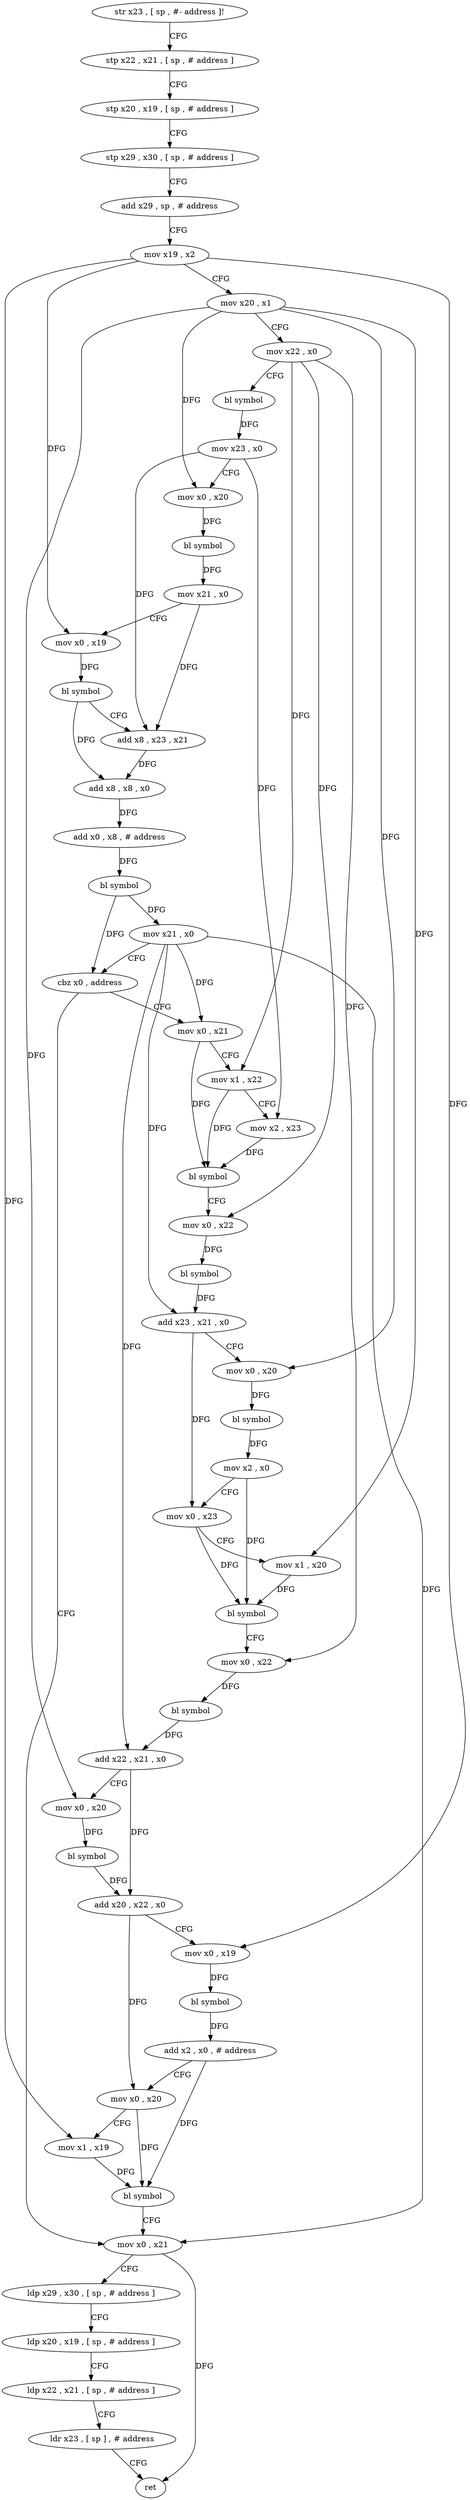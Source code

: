 digraph "func" {
"75100" [label = "str x23 , [ sp , #- address ]!" ]
"75104" [label = "stp x22 , x21 , [ sp , # address ]" ]
"75108" [label = "stp x20 , x19 , [ sp , # address ]" ]
"75112" [label = "stp x29 , x30 , [ sp , # address ]" ]
"75116" [label = "add x29 , sp , # address" ]
"75120" [label = "mov x19 , x2" ]
"75124" [label = "mov x20 , x1" ]
"75128" [label = "mov x22 , x0" ]
"75132" [label = "bl symbol" ]
"75136" [label = "mov x23 , x0" ]
"75140" [label = "mov x0 , x20" ]
"75144" [label = "bl symbol" ]
"75148" [label = "mov x21 , x0" ]
"75152" [label = "mov x0 , x19" ]
"75156" [label = "bl symbol" ]
"75160" [label = "add x8 , x23 , x21" ]
"75164" [label = "add x8 , x8 , x0" ]
"75168" [label = "add x0 , x8 , # address" ]
"75172" [label = "bl symbol" ]
"75176" [label = "mov x21 , x0" ]
"75180" [label = "cbz x0 , address" ]
"75284" [label = "mov x0 , x21" ]
"75184" [label = "mov x0 , x21" ]
"75288" [label = "ldp x29 , x30 , [ sp , # address ]" ]
"75292" [label = "ldp x20 , x19 , [ sp , # address ]" ]
"75296" [label = "ldp x22 , x21 , [ sp , # address ]" ]
"75300" [label = "ldr x23 , [ sp ] , # address" ]
"75304" [label = "ret" ]
"75188" [label = "mov x1 , x22" ]
"75192" [label = "mov x2 , x23" ]
"75196" [label = "bl symbol" ]
"75200" [label = "mov x0 , x22" ]
"75204" [label = "bl symbol" ]
"75208" [label = "add x23 , x21 , x0" ]
"75212" [label = "mov x0 , x20" ]
"75216" [label = "bl symbol" ]
"75220" [label = "mov x2 , x0" ]
"75224" [label = "mov x0 , x23" ]
"75228" [label = "mov x1 , x20" ]
"75232" [label = "bl symbol" ]
"75236" [label = "mov x0 , x22" ]
"75240" [label = "bl symbol" ]
"75244" [label = "add x22 , x21 , x0" ]
"75248" [label = "mov x0 , x20" ]
"75252" [label = "bl symbol" ]
"75256" [label = "add x20 , x22 , x0" ]
"75260" [label = "mov x0 , x19" ]
"75264" [label = "bl symbol" ]
"75268" [label = "add x2 , x0 , # address" ]
"75272" [label = "mov x0 , x20" ]
"75276" [label = "mov x1 , x19" ]
"75280" [label = "bl symbol" ]
"75100" -> "75104" [ label = "CFG" ]
"75104" -> "75108" [ label = "CFG" ]
"75108" -> "75112" [ label = "CFG" ]
"75112" -> "75116" [ label = "CFG" ]
"75116" -> "75120" [ label = "CFG" ]
"75120" -> "75124" [ label = "CFG" ]
"75120" -> "75152" [ label = "DFG" ]
"75120" -> "75260" [ label = "DFG" ]
"75120" -> "75276" [ label = "DFG" ]
"75124" -> "75128" [ label = "CFG" ]
"75124" -> "75140" [ label = "DFG" ]
"75124" -> "75212" [ label = "DFG" ]
"75124" -> "75228" [ label = "DFG" ]
"75124" -> "75248" [ label = "DFG" ]
"75128" -> "75132" [ label = "CFG" ]
"75128" -> "75188" [ label = "DFG" ]
"75128" -> "75200" [ label = "DFG" ]
"75128" -> "75236" [ label = "DFG" ]
"75132" -> "75136" [ label = "DFG" ]
"75136" -> "75140" [ label = "CFG" ]
"75136" -> "75160" [ label = "DFG" ]
"75136" -> "75192" [ label = "DFG" ]
"75140" -> "75144" [ label = "DFG" ]
"75144" -> "75148" [ label = "DFG" ]
"75148" -> "75152" [ label = "CFG" ]
"75148" -> "75160" [ label = "DFG" ]
"75152" -> "75156" [ label = "DFG" ]
"75156" -> "75160" [ label = "CFG" ]
"75156" -> "75164" [ label = "DFG" ]
"75160" -> "75164" [ label = "DFG" ]
"75164" -> "75168" [ label = "DFG" ]
"75168" -> "75172" [ label = "DFG" ]
"75172" -> "75176" [ label = "DFG" ]
"75172" -> "75180" [ label = "DFG" ]
"75176" -> "75180" [ label = "CFG" ]
"75176" -> "75284" [ label = "DFG" ]
"75176" -> "75184" [ label = "DFG" ]
"75176" -> "75208" [ label = "DFG" ]
"75176" -> "75244" [ label = "DFG" ]
"75180" -> "75284" [ label = "CFG" ]
"75180" -> "75184" [ label = "CFG" ]
"75284" -> "75288" [ label = "CFG" ]
"75284" -> "75304" [ label = "DFG" ]
"75184" -> "75188" [ label = "CFG" ]
"75184" -> "75196" [ label = "DFG" ]
"75288" -> "75292" [ label = "CFG" ]
"75292" -> "75296" [ label = "CFG" ]
"75296" -> "75300" [ label = "CFG" ]
"75300" -> "75304" [ label = "CFG" ]
"75188" -> "75192" [ label = "CFG" ]
"75188" -> "75196" [ label = "DFG" ]
"75192" -> "75196" [ label = "DFG" ]
"75196" -> "75200" [ label = "CFG" ]
"75200" -> "75204" [ label = "DFG" ]
"75204" -> "75208" [ label = "DFG" ]
"75208" -> "75212" [ label = "CFG" ]
"75208" -> "75224" [ label = "DFG" ]
"75212" -> "75216" [ label = "DFG" ]
"75216" -> "75220" [ label = "DFG" ]
"75220" -> "75224" [ label = "CFG" ]
"75220" -> "75232" [ label = "DFG" ]
"75224" -> "75228" [ label = "CFG" ]
"75224" -> "75232" [ label = "DFG" ]
"75228" -> "75232" [ label = "DFG" ]
"75232" -> "75236" [ label = "CFG" ]
"75236" -> "75240" [ label = "DFG" ]
"75240" -> "75244" [ label = "DFG" ]
"75244" -> "75248" [ label = "CFG" ]
"75244" -> "75256" [ label = "DFG" ]
"75248" -> "75252" [ label = "DFG" ]
"75252" -> "75256" [ label = "DFG" ]
"75256" -> "75260" [ label = "CFG" ]
"75256" -> "75272" [ label = "DFG" ]
"75260" -> "75264" [ label = "DFG" ]
"75264" -> "75268" [ label = "DFG" ]
"75268" -> "75272" [ label = "CFG" ]
"75268" -> "75280" [ label = "DFG" ]
"75272" -> "75276" [ label = "CFG" ]
"75272" -> "75280" [ label = "DFG" ]
"75276" -> "75280" [ label = "DFG" ]
"75280" -> "75284" [ label = "CFG" ]
}
